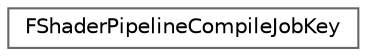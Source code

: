 digraph "Graphical Class Hierarchy"
{
 // INTERACTIVE_SVG=YES
 // LATEX_PDF_SIZE
  bgcolor="transparent";
  edge [fontname=Helvetica,fontsize=10,labelfontname=Helvetica,labelfontsize=10];
  node [fontname=Helvetica,fontsize=10,shape=box,height=0.2,width=0.4];
  rankdir="LR";
  Node0 [id="Node000000",label="FShaderPipelineCompileJobKey",height=0.2,width=0.4,color="grey40", fillcolor="white", style="filled",URL="$dd/da4/structFShaderPipelineCompileJobKey.html",tooltip=" "];
}
